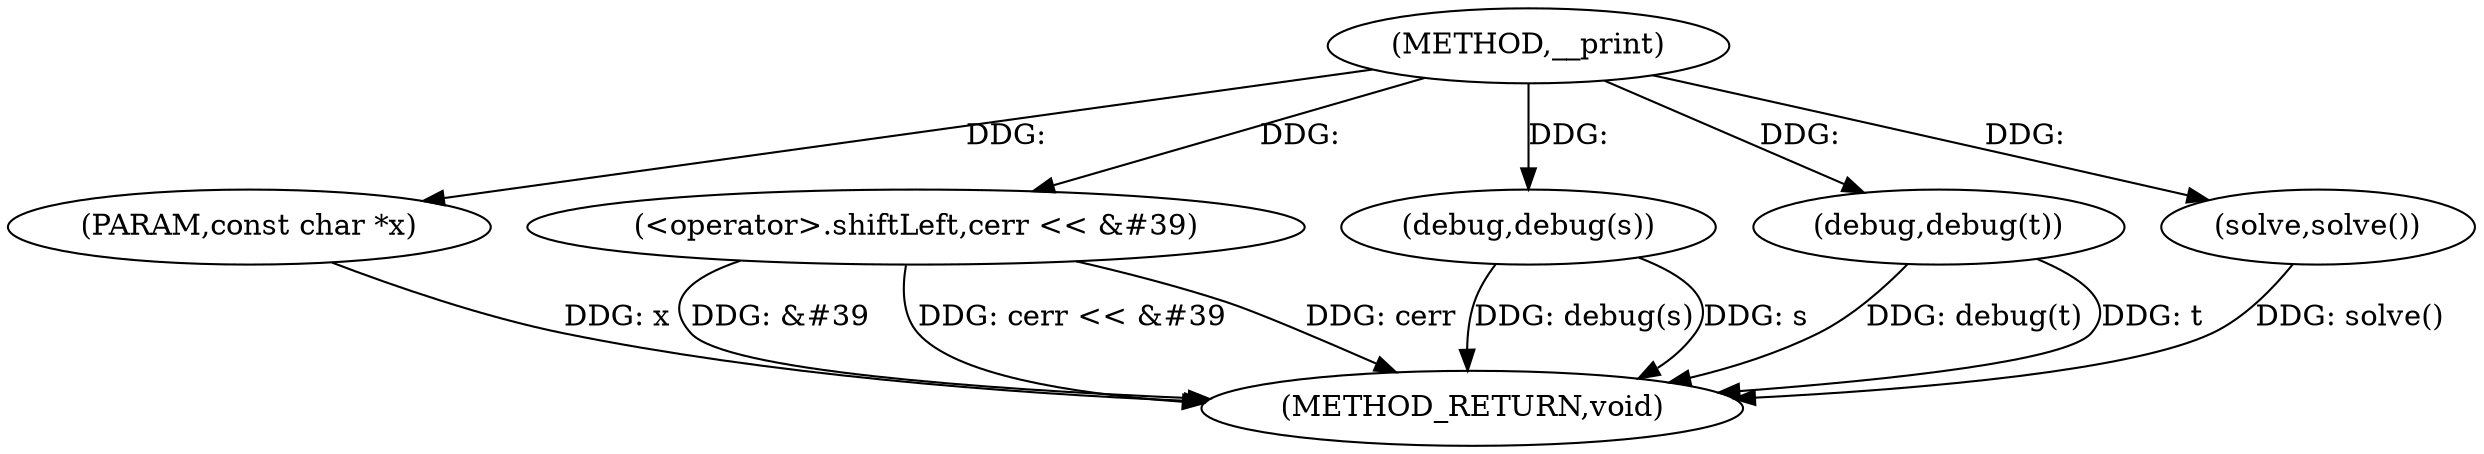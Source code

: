 digraph "__print" {  
"1000191" [label = "(METHOD,__print)" ]
"1000205" [label = "(METHOD_RETURN,void)" ]
"1000192" [label = "(PARAM,const char *x)" ]
"1000194" [label = "(<operator>.shiftLeft,cerr << &#39)" ]
"1000200" [label = "(debug,debug(s))" ]
"1000202" [label = "(debug,debug(t))" ]
"1000204" [label = "(solve,solve())" ]
  "1000192" -> "1000205"  [ label = "DDG: x"] 
  "1000194" -> "1000205"  [ label = "DDG: &#39"] 
  "1000194" -> "1000205"  [ label = "DDG: cerr << &#39"] 
  "1000200" -> "1000205"  [ label = "DDG: debug(s)"] 
  "1000202" -> "1000205"  [ label = "DDG: debug(t)"] 
  "1000204" -> "1000205"  [ label = "DDG: solve()"] 
  "1000194" -> "1000205"  [ label = "DDG: cerr"] 
  "1000200" -> "1000205"  [ label = "DDG: s"] 
  "1000202" -> "1000205"  [ label = "DDG: t"] 
  "1000191" -> "1000192"  [ label = "DDG: "] 
  "1000191" -> "1000204"  [ label = "DDG: "] 
  "1000191" -> "1000194"  [ label = "DDG: "] 
  "1000191" -> "1000200"  [ label = "DDG: "] 
  "1000191" -> "1000202"  [ label = "DDG: "] 
}

